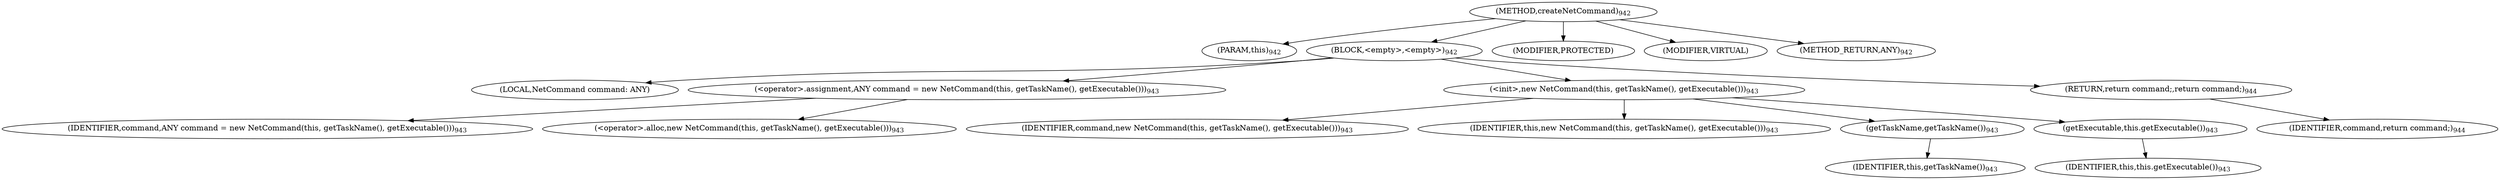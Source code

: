 digraph "createNetCommand" {  
"1443" [label = <(METHOD,createNetCommand)<SUB>942</SUB>> ]
"79" [label = <(PARAM,this)<SUB>942</SUB>> ]
"1444" [label = <(BLOCK,&lt;empty&gt;,&lt;empty&gt;)<SUB>942</SUB>> ]
"83" [label = <(LOCAL,NetCommand command: ANY)> ]
"1445" [label = <(&lt;operator&gt;.assignment,ANY command = new NetCommand(this, getTaskName(), getExecutable()))<SUB>943</SUB>> ]
"1446" [label = <(IDENTIFIER,command,ANY command = new NetCommand(this, getTaskName(), getExecutable()))<SUB>943</SUB>> ]
"1447" [label = <(&lt;operator&gt;.alloc,new NetCommand(this, getTaskName(), getExecutable()))<SUB>943</SUB>> ]
"1448" [label = <(&lt;init&gt;,new NetCommand(this, getTaskName(), getExecutable()))<SUB>943</SUB>> ]
"82" [label = <(IDENTIFIER,command,new NetCommand(this, getTaskName(), getExecutable()))<SUB>943</SUB>> ]
"78" [label = <(IDENTIFIER,this,new NetCommand(this, getTaskName(), getExecutable()))<SUB>943</SUB>> ]
"1449" [label = <(getTaskName,getTaskName())<SUB>943</SUB>> ]
"80" [label = <(IDENTIFIER,this,getTaskName())<SUB>943</SUB>> ]
"1450" [label = <(getExecutable,this.getExecutable())<SUB>943</SUB>> ]
"81" [label = <(IDENTIFIER,this,this.getExecutable())<SUB>943</SUB>> ]
"1451" [label = <(RETURN,return command;,return command;)<SUB>944</SUB>> ]
"1452" [label = <(IDENTIFIER,command,return command;)<SUB>944</SUB>> ]
"1453" [label = <(MODIFIER,PROTECTED)> ]
"1454" [label = <(MODIFIER,VIRTUAL)> ]
"1455" [label = <(METHOD_RETURN,ANY)<SUB>942</SUB>> ]
  "1443" -> "79" 
  "1443" -> "1444" 
  "1443" -> "1453" 
  "1443" -> "1454" 
  "1443" -> "1455" 
  "1444" -> "83" 
  "1444" -> "1445" 
  "1444" -> "1448" 
  "1444" -> "1451" 
  "1445" -> "1446" 
  "1445" -> "1447" 
  "1448" -> "82" 
  "1448" -> "78" 
  "1448" -> "1449" 
  "1448" -> "1450" 
  "1449" -> "80" 
  "1450" -> "81" 
  "1451" -> "1452" 
}
